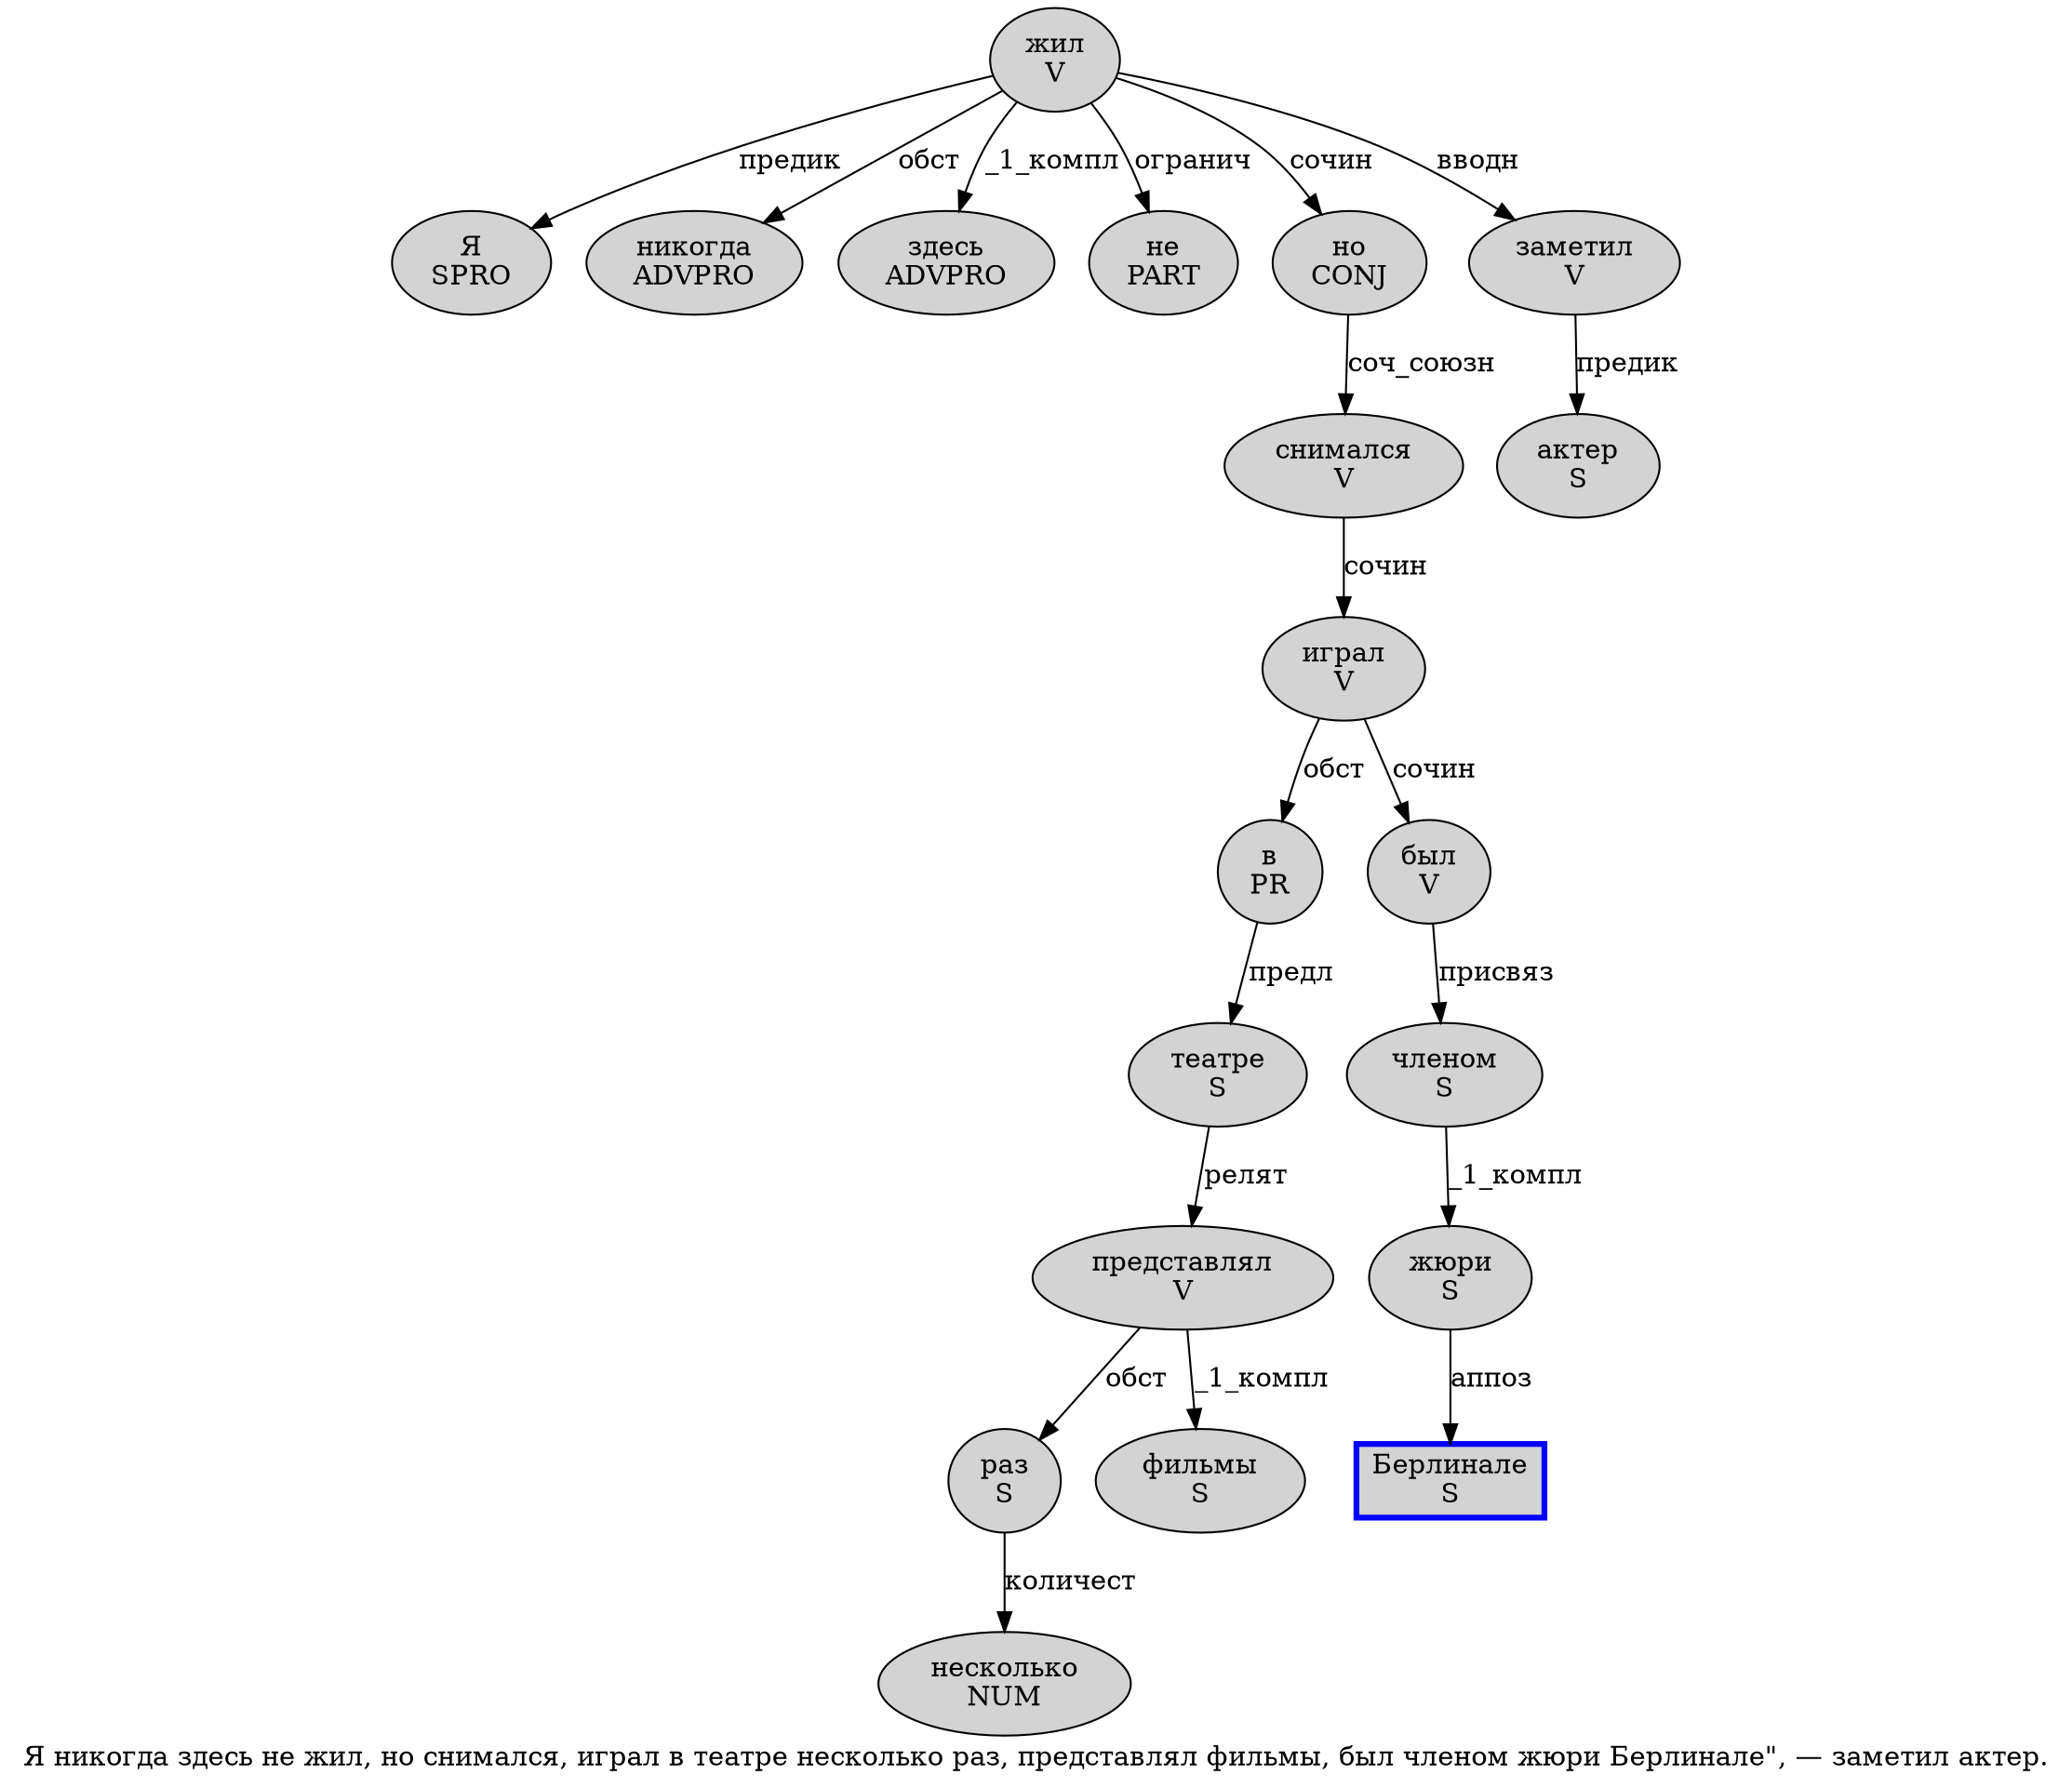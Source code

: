 digraph SENTENCE_921 {
	graph [label="Я никогда здесь не жил, но снимался, играл в театре несколько раз, представлял фильмы, был членом жюри Берлинале\", — заметил актер."]
	node [style=filled]
		0 [label="Я
SPRO" color="" fillcolor=lightgray penwidth=1 shape=ellipse]
		1 [label="никогда
ADVPRO" color="" fillcolor=lightgray penwidth=1 shape=ellipse]
		2 [label="здесь
ADVPRO" color="" fillcolor=lightgray penwidth=1 shape=ellipse]
		3 [label="не
PART" color="" fillcolor=lightgray penwidth=1 shape=ellipse]
		4 [label="жил
V" color="" fillcolor=lightgray penwidth=1 shape=ellipse]
		6 [label="но
CONJ" color="" fillcolor=lightgray penwidth=1 shape=ellipse]
		7 [label="снимался
V" color="" fillcolor=lightgray penwidth=1 shape=ellipse]
		9 [label="играл
V" color="" fillcolor=lightgray penwidth=1 shape=ellipse]
		10 [label="в
PR" color="" fillcolor=lightgray penwidth=1 shape=ellipse]
		11 [label="театре
S" color="" fillcolor=lightgray penwidth=1 shape=ellipse]
		12 [label="несколько
NUM" color="" fillcolor=lightgray penwidth=1 shape=ellipse]
		13 [label="раз
S" color="" fillcolor=lightgray penwidth=1 shape=ellipse]
		15 [label="представлял
V" color="" fillcolor=lightgray penwidth=1 shape=ellipse]
		16 [label="фильмы
S" color="" fillcolor=lightgray penwidth=1 shape=ellipse]
		18 [label="был
V" color="" fillcolor=lightgray penwidth=1 shape=ellipse]
		19 [label="членом
S" color="" fillcolor=lightgray penwidth=1 shape=ellipse]
		20 [label="жюри
S" color="" fillcolor=lightgray penwidth=1 shape=ellipse]
		21 [label="Берлинале
S" color=blue fillcolor=lightgray penwidth=3 shape=box]
		25 [label="заметил
V" color="" fillcolor=lightgray penwidth=1 shape=ellipse]
		26 [label="актер
S" color="" fillcolor=lightgray penwidth=1 shape=ellipse]
			25 -> 26 [label="предик"]
			9 -> 10 [label="обст"]
			9 -> 18 [label="сочин"]
			11 -> 15 [label="релят"]
			13 -> 12 [label="количест"]
			15 -> 13 [label="обст"]
			15 -> 16 [label="_1_компл"]
			19 -> 20 [label="_1_компл"]
			6 -> 7 [label="соч_союзн"]
			4 -> 0 [label="предик"]
			4 -> 1 [label="обст"]
			4 -> 2 [label="_1_компл"]
			4 -> 3 [label="огранич"]
			4 -> 6 [label="сочин"]
			4 -> 25 [label="вводн"]
			20 -> 21 [label="аппоз"]
			18 -> 19 [label="присвяз"]
			10 -> 11 [label="предл"]
			7 -> 9 [label="сочин"]
}
